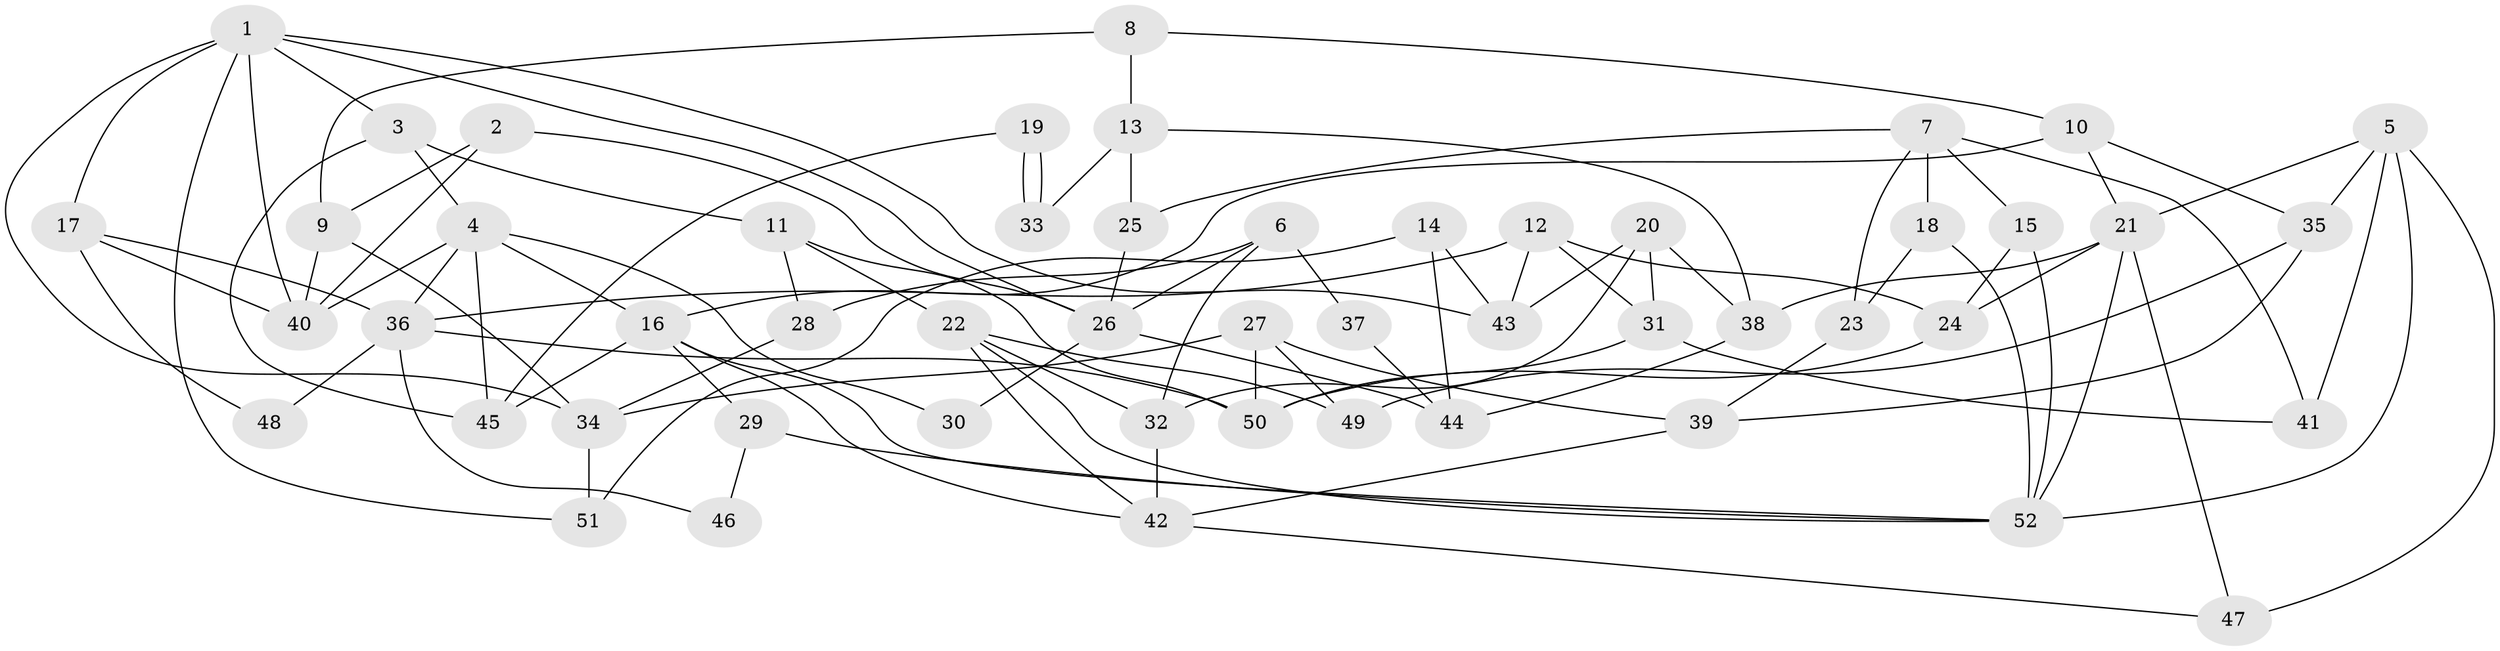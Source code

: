 // coarse degree distribution, {7: 0.125, 4: 0.1875, 6: 0.21875, 5: 0.1875, 10: 0.03125, 3: 0.09375, 2: 0.125, 1: 0.03125}
// Generated by graph-tools (version 1.1) at 2025/42/03/06/25 10:42:00]
// undirected, 52 vertices, 104 edges
graph export_dot {
graph [start="1"]
  node [color=gray90,style=filled];
  1;
  2;
  3;
  4;
  5;
  6;
  7;
  8;
  9;
  10;
  11;
  12;
  13;
  14;
  15;
  16;
  17;
  18;
  19;
  20;
  21;
  22;
  23;
  24;
  25;
  26;
  27;
  28;
  29;
  30;
  31;
  32;
  33;
  34;
  35;
  36;
  37;
  38;
  39;
  40;
  41;
  42;
  43;
  44;
  45;
  46;
  47;
  48;
  49;
  50;
  51;
  52;
  1 -- 43;
  1 -- 34;
  1 -- 3;
  1 -- 17;
  1 -- 26;
  1 -- 40;
  1 -- 51;
  2 -- 26;
  2 -- 40;
  2 -- 9;
  3 -- 4;
  3 -- 11;
  3 -- 45;
  4 -- 45;
  4 -- 36;
  4 -- 16;
  4 -- 30;
  4 -- 40;
  5 -- 35;
  5 -- 21;
  5 -- 41;
  5 -- 47;
  5 -- 52;
  6 -- 32;
  6 -- 28;
  6 -- 26;
  6 -- 37;
  7 -- 41;
  7 -- 15;
  7 -- 18;
  7 -- 23;
  7 -- 25;
  8 -- 10;
  8 -- 9;
  8 -- 13;
  9 -- 40;
  9 -- 34;
  10 -- 21;
  10 -- 16;
  10 -- 35;
  11 -- 50;
  11 -- 22;
  11 -- 28;
  12 -- 31;
  12 -- 36;
  12 -- 24;
  12 -- 43;
  13 -- 25;
  13 -- 33;
  13 -- 38;
  14 -- 44;
  14 -- 43;
  14 -- 51;
  15 -- 52;
  15 -- 24;
  16 -- 42;
  16 -- 29;
  16 -- 45;
  16 -- 52;
  17 -- 40;
  17 -- 36;
  17 -- 48;
  18 -- 52;
  18 -- 23;
  19 -- 33;
  19 -- 33;
  19 -- 45;
  20 -- 32;
  20 -- 38;
  20 -- 31;
  20 -- 43;
  21 -- 47;
  21 -- 52;
  21 -- 24;
  21 -- 38;
  22 -- 52;
  22 -- 32;
  22 -- 42;
  22 -- 49;
  23 -- 39;
  24 -- 50;
  25 -- 26;
  26 -- 30;
  26 -- 44;
  27 -- 34;
  27 -- 39;
  27 -- 49;
  27 -- 50;
  28 -- 34;
  29 -- 52;
  29 -- 46;
  31 -- 50;
  31 -- 41;
  32 -- 42;
  34 -- 51;
  35 -- 49;
  35 -- 39;
  36 -- 50;
  36 -- 46;
  36 -- 48;
  37 -- 44;
  38 -- 44;
  39 -- 42;
  42 -- 47;
}
